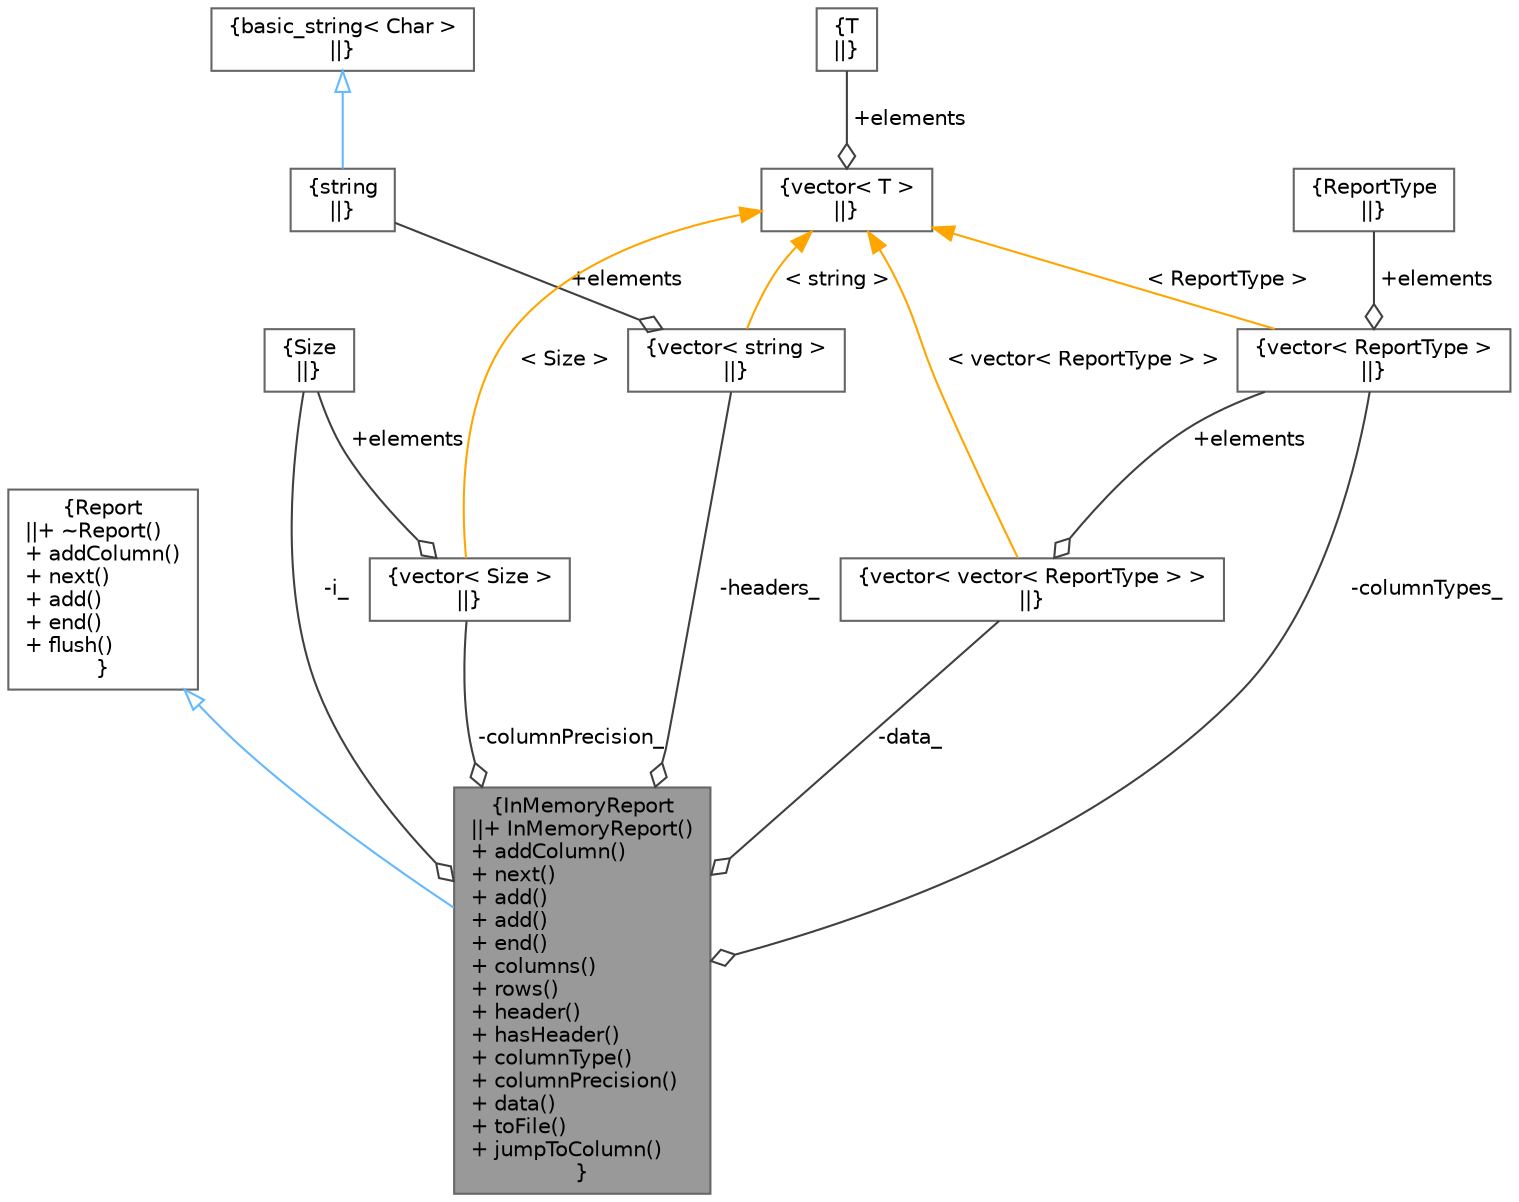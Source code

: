digraph "InMemoryReport"
{
 // INTERACTIVE_SVG=YES
 // LATEX_PDF_SIZE
  bgcolor="transparent";
  edge [fontname=Helvetica,fontsize=10,labelfontname=Helvetica,labelfontsize=10];
  node [fontname=Helvetica,fontsize=10,shape=box,height=0.2,width=0.4];
  Node1 [label="{InMemoryReport\n||+ InMemoryReport()\l+ addColumn()\l+ next()\l+ add()\l+ add()\l+ end()\l+ columns()\l+ rows()\l+ header()\l+ hasHeader()\l+ columnType()\l+ columnPrecision()\l+ data()\l+ toFile()\l+ jumpToColumn()\l}",height=0.2,width=0.4,color="gray40", fillcolor="grey60", style="filled", fontcolor="black",tooltip=" "];
  Node2 -> Node1 [dir="back",color="steelblue1",style="solid",arrowtail="onormal"];
  Node2 [label="{Report\n||+ ~Report()\l+ addColumn()\l+ next()\l+ add()\l+ end()\l+ flush()\l}",height=0.2,width=0.4,color="gray40", fillcolor="white", style="filled",URL="$classore_1_1data_1_1_report.html",tooltip=" "];
  Node3 -> Node1 [color="grey25",style="solid",label=" -i_" ,arrowhead="odiamond"];
  Node3 [label="{Size\n||}",height=0.2,width=0.4,color="gray40", fillcolor="white", style="filled",tooltip=" "];
  Node4 -> Node1 [color="grey25",style="solid",label=" -headers_" ,arrowhead="odiamond"];
  Node4 [label="{vector\< string \>\n||}",height=0.2,width=0.4,color="gray40", fillcolor="white", style="filled",tooltip=" "];
  Node5 -> Node4 [color="grey25",style="solid",label=" +elements" ,arrowhead="odiamond"];
  Node5 [label="{string\n||}",height=0.2,width=0.4,color="gray40", fillcolor="white", style="filled",tooltip=" "];
  Node6 -> Node5 [dir="back",color="steelblue1",style="solid",arrowtail="onormal"];
  Node6 [label="{basic_string\< Char \>\n||}",height=0.2,width=0.4,color="gray40", fillcolor="white", style="filled",tooltip=" "];
  Node7 -> Node4 [dir="back",color="orange",style="solid",label=" \< string \>" ];
  Node7 [label="{vector\< T \>\n||}",height=0.2,width=0.4,color="gray40", fillcolor="white", style="filled",tooltip=" "];
  Node8 -> Node7 [color="grey25",style="solid",label=" +elements" ,arrowhead="odiamond"];
  Node8 [label="{T\n||}",height=0.2,width=0.4,color="gray40", fillcolor="white", style="filled",tooltip=" "];
  Node9 -> Node1 [color="grey25",style="solid",label=" -columnTypes_" ,arrowhead="odiamond"];
  Node9 [label="{vector\< ReportType \>\n||}",height=0.2,width=0.4,color="gray40", fillcolor="white", style="filled",tooltip=" "];
  Node10 -> Node9 [color="grey25",style="solid",label=" +elements" ,arrowhead="odiamond"];
  Node10 [label="{ReportType\n||}",height=0.2,width=0.4,color="gray40", fillcolor="white", style="filled",tooltip=" "];
  Node7 -> Node9 [dir="back",color="orange",style="solid",label=" \< ReportType \>" ];
  Node11 -> Node1 [color="grey25",style="solid",label=" -columnPrecision_" ,arrowhead="odiamond"];
  Node11 [label="{vector\< Size \>\n||}",height=0.2,width=0.4,color="gray40", fillcolor="white", style="filled",tooltip=" "];
  Node3 -> Node11 [color="grey25",style="solid",label=" +elements" ,arrowhead="odiamond"];
  Node7 -> Node11 [dir="back",color="orange",style="solid",label=" \< Size \>" ];
  Node12 -> Node1 [color="grey25",style="solid",label=" -data_" ,arrowhead="odiamond"];
  Node12 [label="{vector\< vector\< ReportType \> \>\n||}",height=0.2,width=0.4,color="gray40", fillcolor="white", style="filled",tooltip=" "];
  Node9 -> Node12 [color="grey25",style="solid",label=" +elements" ,arrowhead="odiamond"];
  Node7 -> Node12 [dir="back",color="orange",style="solid",label=" \< vector\< ReportType \> \>" ];
}
